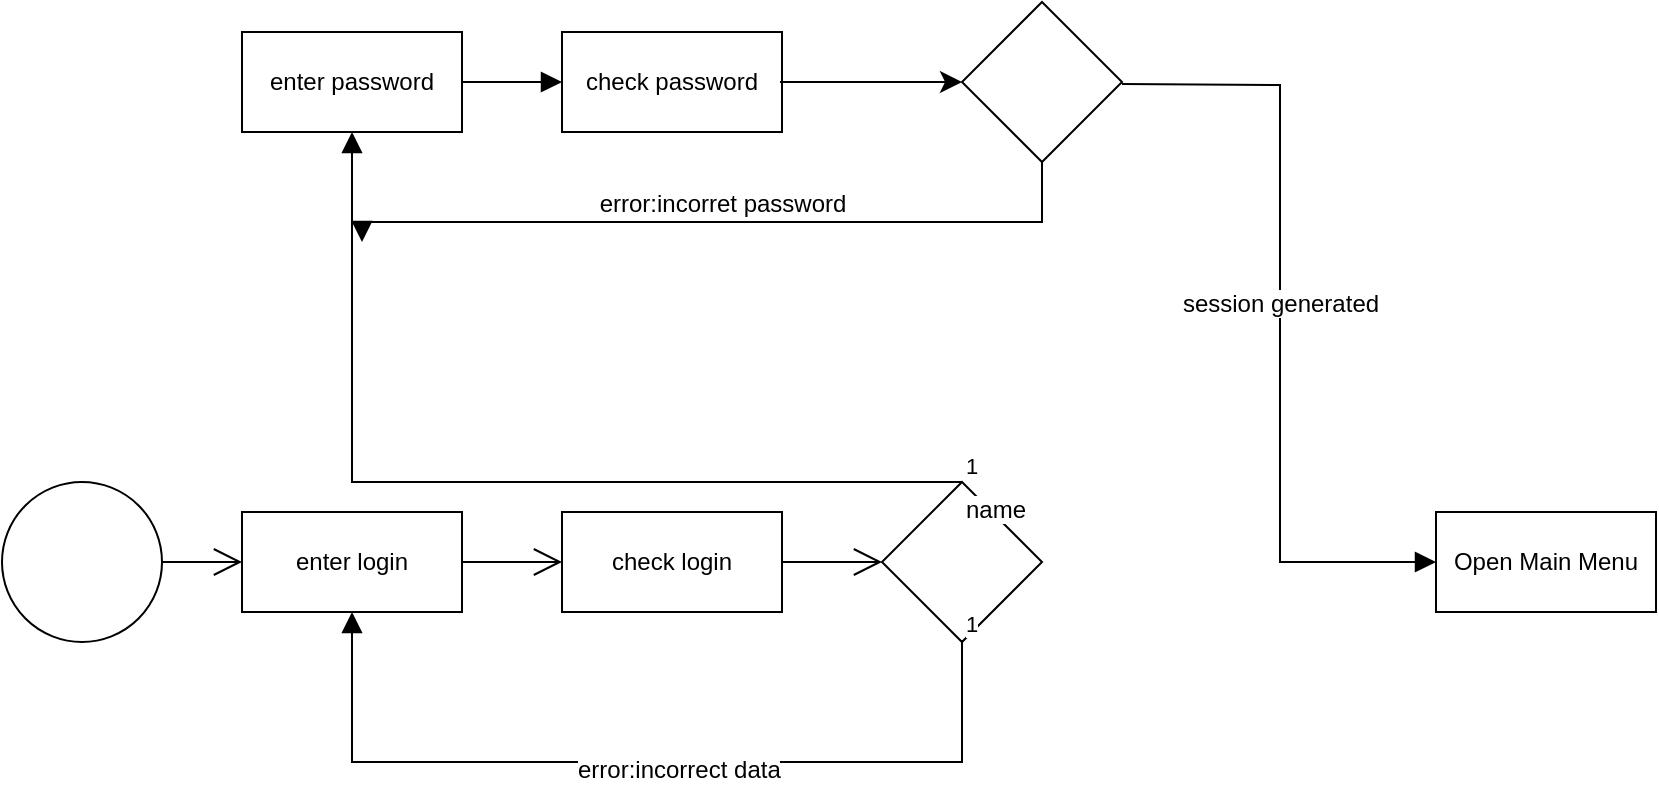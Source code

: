 <mxfile version="27.0.9">
  <diagram name="Страница — 1" id="bxqztI_QNltaf2OIDFA0">
    <mxGraphModel dx="1242" dy="626" grid="1" gridSize="10" guides="1" tooltips="1" connect="1" arrows="1" fold="1" page="1" pageScale="1" pageWidth="827" pageHeight="1169" math="0" shadow="0">
      <root>
        <mxCell id="0" />
        <mxCell id="1" parent="0" />
        <mxCell id="v_zJpaM26Um0exUSv3zZ-1" value="" style="ellipse;whiteSpace=wrap;html=1;aspect=fixed;" parent="1" vertex="1">
          <mxGeometry y="760" width="80" height="80" as="geometry" />
        </mxCell>
        <mxCell id="v_zJpaM26Um0exUSv3zZ-3" value="enter login" style="html=1;whiteSpace=wrap;" parent="1" vertex="1">
          <mxGeometry x="120" y="775" width="110" height="50" as="geometry" />
        </mxCell>
        <mxCell id="v_zJpaM26Um0exUSv3zZ-7" value="" style="endArrow=open;endFill=1;endSize=12;html=1;rounded=0;fontSize=12;curved=1;" parent="1" edge="1">
          <mxGeometry width="160" relative="1" as="geometry">
            <mxPoint x="80" y="800" as="sourcePoint" />
            <mxPoint x="120" y="800" as="targetPoint" />
          </mxGeometry>
        </mxCell>
        <mxCell id="v_zJpaM26Um0exUSv3zZ-8" value="" style="rhombus;whiteSpace=wrap;html=1;" parent="1" vertex="1">
          <mxGeometry x="440" y="760" width="80" height="80" as="geometry" />
        </mxCell>
        <mxCell id="v_zJpaM26Um0exUSv3zZ-9" value="" style="endArrow=open;endFill=1;endSize=12;html=1;rounded=0;fontSize=12;curved=1;entryX=0;entryY=0.5;entryDx=0;entryDy=0;" parent="1" source="v_zJpaM26Um0exUSv3zZ-3" target="v_zJpaM26Um0exUSv3zZ-10" edge="1">
          <mxGeometry width="160" relative="1" as="geometry">
            <mxPoint x="230" y="800" as="sourcePoint" />
            <mxPoint x="270" y="800" as="targetPoint" />
          </mxGeometry>
        </mxCell>
        <mxCell id="v_zJpaM26Um0exUSv3zZ-10" value="check login" style="html=1;whiteSpace=wrap;" parent="1" vertex="1">
          <mxGeometry x="280" y="775" width="110" height="50" as="geometry" />
        </mxCell>
        <mxCell id="v_zJpaM26Um0exUSv3zZ-11" value="" style="endArrow=open;endFill=1;endSize=12;html=1;rounded=0;fontSize=12;curved=1;" parent="1" edge="1">
          <mxGeometry width="160" relative="1" as="geometry">
            <mxPoint x="390" y="800" as="sourcePoint" />
            <mxPoint x="440" y="800" as="targetPoint" />
          </mxGeometry>
        </mxCell>
        <mxCell id="v_zJpaM26Um0exUSv3zZ-12" value="error:incorrect data" style="endArrow=block;endFill=1;html=1;edgeStyle=orthogonalEdgeStyle;align=left;verticalAlign=top;rounded=0;fontSize=12;startSize=8;endSize=8;entryX=0.5;entryY=1;entryDx=0;entryDy=0;" parent="1" target="v_zJpaM26Um0exUSv3zZ-3" edge="1">
          <mxGeometry x="0.157" y="-10" relative="1" as="geometry">
            <mxPoint x="480" y="839" as="sourcePoint" />
            <mxPoint x="640" y="839" as="targetPoint" />
            <Array as="points">
              <mxPoint x="480" y="900" />
              <mxPoint x="175" y="900" />
            </Array>
            <mxPoint as="offset" />
          </mxGeometry>
        </mxCell>
        <mxCell id="v_zJpaM26Um0exUSv3zZ-13" value="1" style="edgeLabel;resizable=0;html=1;align=left;verticalAlign=bottom;" parent="v_zJpaM26Um0exUSv3zZ-12" connectable="0" vertex="1">
          <mxGeometry x="-1" relative="1" as="geometry" />
        </mxCell>
        <mxCell id="v_zJpaM26Um0exUSv3zZ-16" value="enter password" style="html=1;whiteSpace=wrap;" parent="1" vertex="1">
          <mxGeometry x="120" y="535" width="110" height="50" as="geometry" />
        </mxCell>
        <mxCell id="v_zJpaM26Um0exUSv3zZ-17" value="check password" style="html=1;whiteSpace=wrap;" parent="1" vertex="1">
          <mxGeometry x="280" y="535" width="110" height="50" as="geometry" />
        </mxCell>
        <mxCell id="v_zJpaM26Um0exUSv3zZ-18" value="Open Main Menu" style="html=1;whiteSpace=wrap;" parent="1" vertex="1">
          <mxGeometry x="717" y="775" width="110" height="50" as="geometry" />
        </mxCell>
        <mxCell id="v_zJpaM26Um0exUSv3zZ-19" value="name" style="endArrow=block;endFill=1;html=1;edgeStyle=elbowEdgeStyle;align=left;verticalAlign=top;rounded=0;fontSize=12;startSize=8;endSize=8;entryX=0.5;entryY=1;entryDx=0;entryDy=0;" parent="1" target="v_zJpaM26Um0exUSv3zZ-16" edge="1">
          <mxGeometry x="-1" relative="1" as="geometry">
            <mxPoint x="480" y="760" as="sourcePoint" />
            <mxPoint x="640" y="760" as="targetPoint" />
            <Array as="points">
              <mxPoint x="175" y="670" />
            </Array>
          </mxGeometry>
        </mxCell>
        <mxCell id="v_zJpaM26Um0exUSv3zZ-20" value="1" style="edgeLabel;resizable=0;html=1;align=left;verticalAlign=bottom;" parent="v_zJpaM26Um0exUSv3zZ-19" connectable="0" vertex="1">
          <mxGeometry x="-1" relative="1" as="geometry" />
        </mxCell>
        <mxCell id="v_zJpaM26Um0exUSv3zZ-22" value="" style="html=1;verticalAlign=bottom;endArrow=block;curved=0;rounded=0;fontSize=12;startSize=8;endSize=8;" parent="1" edge="1">
          <mxGeometry width="80" relative="1" as="geometry">
            <mxPoint x="230" y="560" as="sourcePoint" />
            <mxPoint x="280" y="560" as="targetPoint" />
          </mxGeometry>
        </mxCell>
        <mxCell id="v_zJpaM26Um0exUSv3zZ-23" value="session generated" style="html=1;verticalAlign=bottom;endArrow=block;rounded=0;fontSize=12;startSize=8;endSize=8;entryX=0;entryY=0.5;entryDx=0;entryDy=0;edgeStyle=orthogonalEdgeStyle;" parent="1" target="v_zJpaM26Um0exUSv3zZ-18" edge="1">
          <mxGeometry width="80" relative="1" as="geometry">
            <mxPoint x="560" y="561" as="sourcePoint" />
            <mxPoint x="470" y="560" as="targetPoint" />
          </mxGeometry>
        </mxCell>
        <mxCell id="v_zJpaM26Um0exUSv3zZ-24" value="" style="rhombus;whiteSpace=wrap;html=1;" parent="1" vertex="1">
          <mxGeometry x="480" y="520" width="80" height="80" as="geometry" />
        </mxCell>
        <mxCell id="v_zJpaM26Um0exUSv3zZ-25" value="" style="endArrow=classic;html=1;rounded=0;fontSize=12;startSize=8;endSize=8;curved=1;entryX=0;entryY=0.5;entryDx=0;entryDy=0;" parent="1" target="v_zJpaM26Um0exUSv3zZ-24" edge="1">
          <mxGeometry width="50" height="50" relative="1" as="geometry">
            <mxPoint x="389" y="560" as="sourcePoint" />
            <mxPoint x="439" y="510" as="targetPoint" />
          </mxGeometry>
        </mxCell>
        <mxCell id="v_zJpaM26Um0exUSv3zZ-26" value="error:incorret password" style="html=1;verticalAlign=bottom;endArrow=block;rounded=0;fontSize=12;startSize=8;endSize=8;exitX=0.5;exitY=1;exitDx=0;exitDy=0;edgeStyle=orthogonalEdgeStyle;" parent="1" source="v_zJpaM26Um0exUSv3zZ-24" edge="1">
          <mxGeometry width="80" relative="1" as="geometry">
            <mxPoint x="430" y="660" as="sourcePoint" />
            <mxPoint x="180" y="640" as="targetPoint" />
            <Array as="points">
              <mxPoint x="520" y="630" />
              <mxPoint x="180" y="630" />
            </Array>
          </mxGeometry>
        </mxCell>
      </root>
    </mxGraphModel>
  </diagram>
</mxfile>
